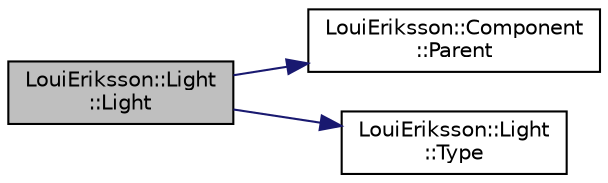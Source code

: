 digraph "LouiEriksson::Light::Light"
{
 // LATEX_PDF_SIZE
  edge [fontname="Helvetica",fontsize="10",labelfontname="Helvetica",labelfontsize="10"];
  node [fontname="Helvetica",fontsize="10",shape=record];
  rankdir="LR";
  Node1 [label="LouiEriksson::Light\l::Light",height=0.2,width=0.4,color="black", fillcolor="grey75", style="filled", fontcolor="black",tooltip=" "];
  Node1 -> Node2 [color="midnightblue",fontsize="10",style="solid"];
  Node2 [label="LouiEriksson::Component\l::Parent",height=0.2,width=0.4,color="black", fillcolor="white", style="filled",URL="$class_loui_eriksson_1_1_component.html#a87b48c3303da952daec2db4c1b18f1a9",tooltip="Get the Component's parent GameObject."];
  Node1 -> Node3 [color="midnightblue",fontsize="10",style="solid"];
  Node3 [label="LouiEriksson::Light\l::Type",height=0.2,width=0.4,color="black", fillcolor="white", style="filled",URL="$class_loui_eriksson_1_1_light.html#a01deb922918d97c9a21b38f5d0864dea",tooltip=" "];
}
